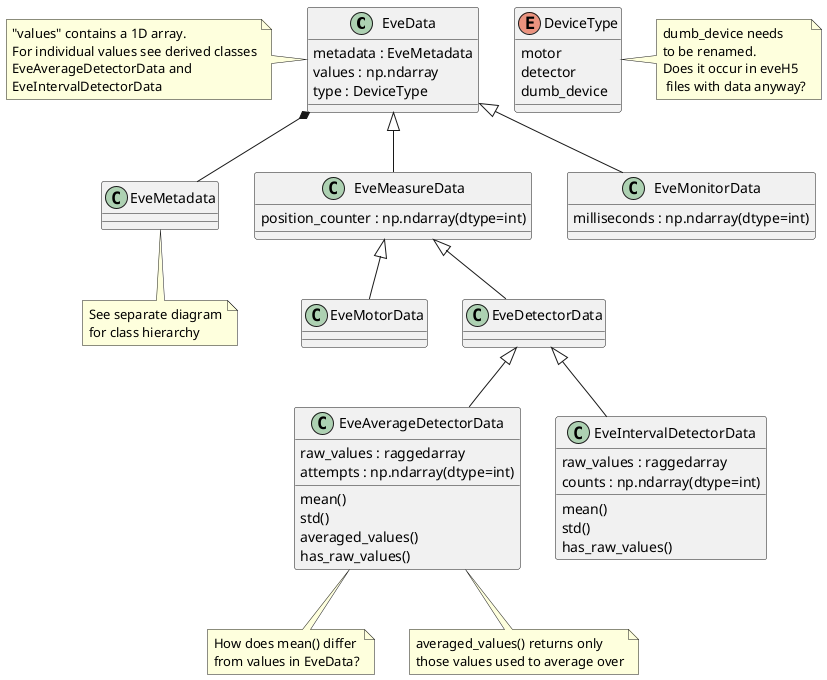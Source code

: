 @startuml
'skinparam dpi 150

class EveData {
    metadata : EveMetadata
    values : np.ndarray
    type : DeviceType
}
note left: "values" contains a 1D array.\nFor individual values see derived classes\nEveAverageDetectorData and\nEveIntervalDetectorData

enum DeviceType {
    motor
    detector
    dumb_device
}
note right: dumb_device needs\nto be renamed.\nDoes it occur in eveH5\n files with data anyway?

class EveMetadata {
}
note bottom: See separate diagram\nfor class hierarchy

class EveMeasureData {
    {field} position_counter : np.ndarray(dtype=int)
}

class EveMonitorData {
    {field} milliseconds : np.ndarray(dtype=int)
}

class EveMotorData {
}

class EveDetectorData {
}

class EveAverageDetectorData {
    raw_values : raggedarray
    {field} attempts : np.ndarray(dtype=int)
    mean()
    std()
    averaged_values()
    has_raw_values()
}
note bottom: How does mean() differ\nfrom values in EveData?
note bottom of EveAverageDetectorData: averaged_values() returns only\nthose values used to average over

class EveIntervalDetectorData {
    raw_values : raggedarray
    {field} counts : np.ndarray(dtype=int)
    mean()
    std()
    has_raw_values()
}

EveData *-- EveMetadata
EveData <|-- EveMeasureData
EveData <|-- EveMonitorData
EveMeasureData <|-- EveMotorData
EveMeasureData <|-- EveDetectorData
EveDetectorData <|-- EveAverageDetectorData
EveDetectorData <|-- EveIntervalDetectorData

@enduml
